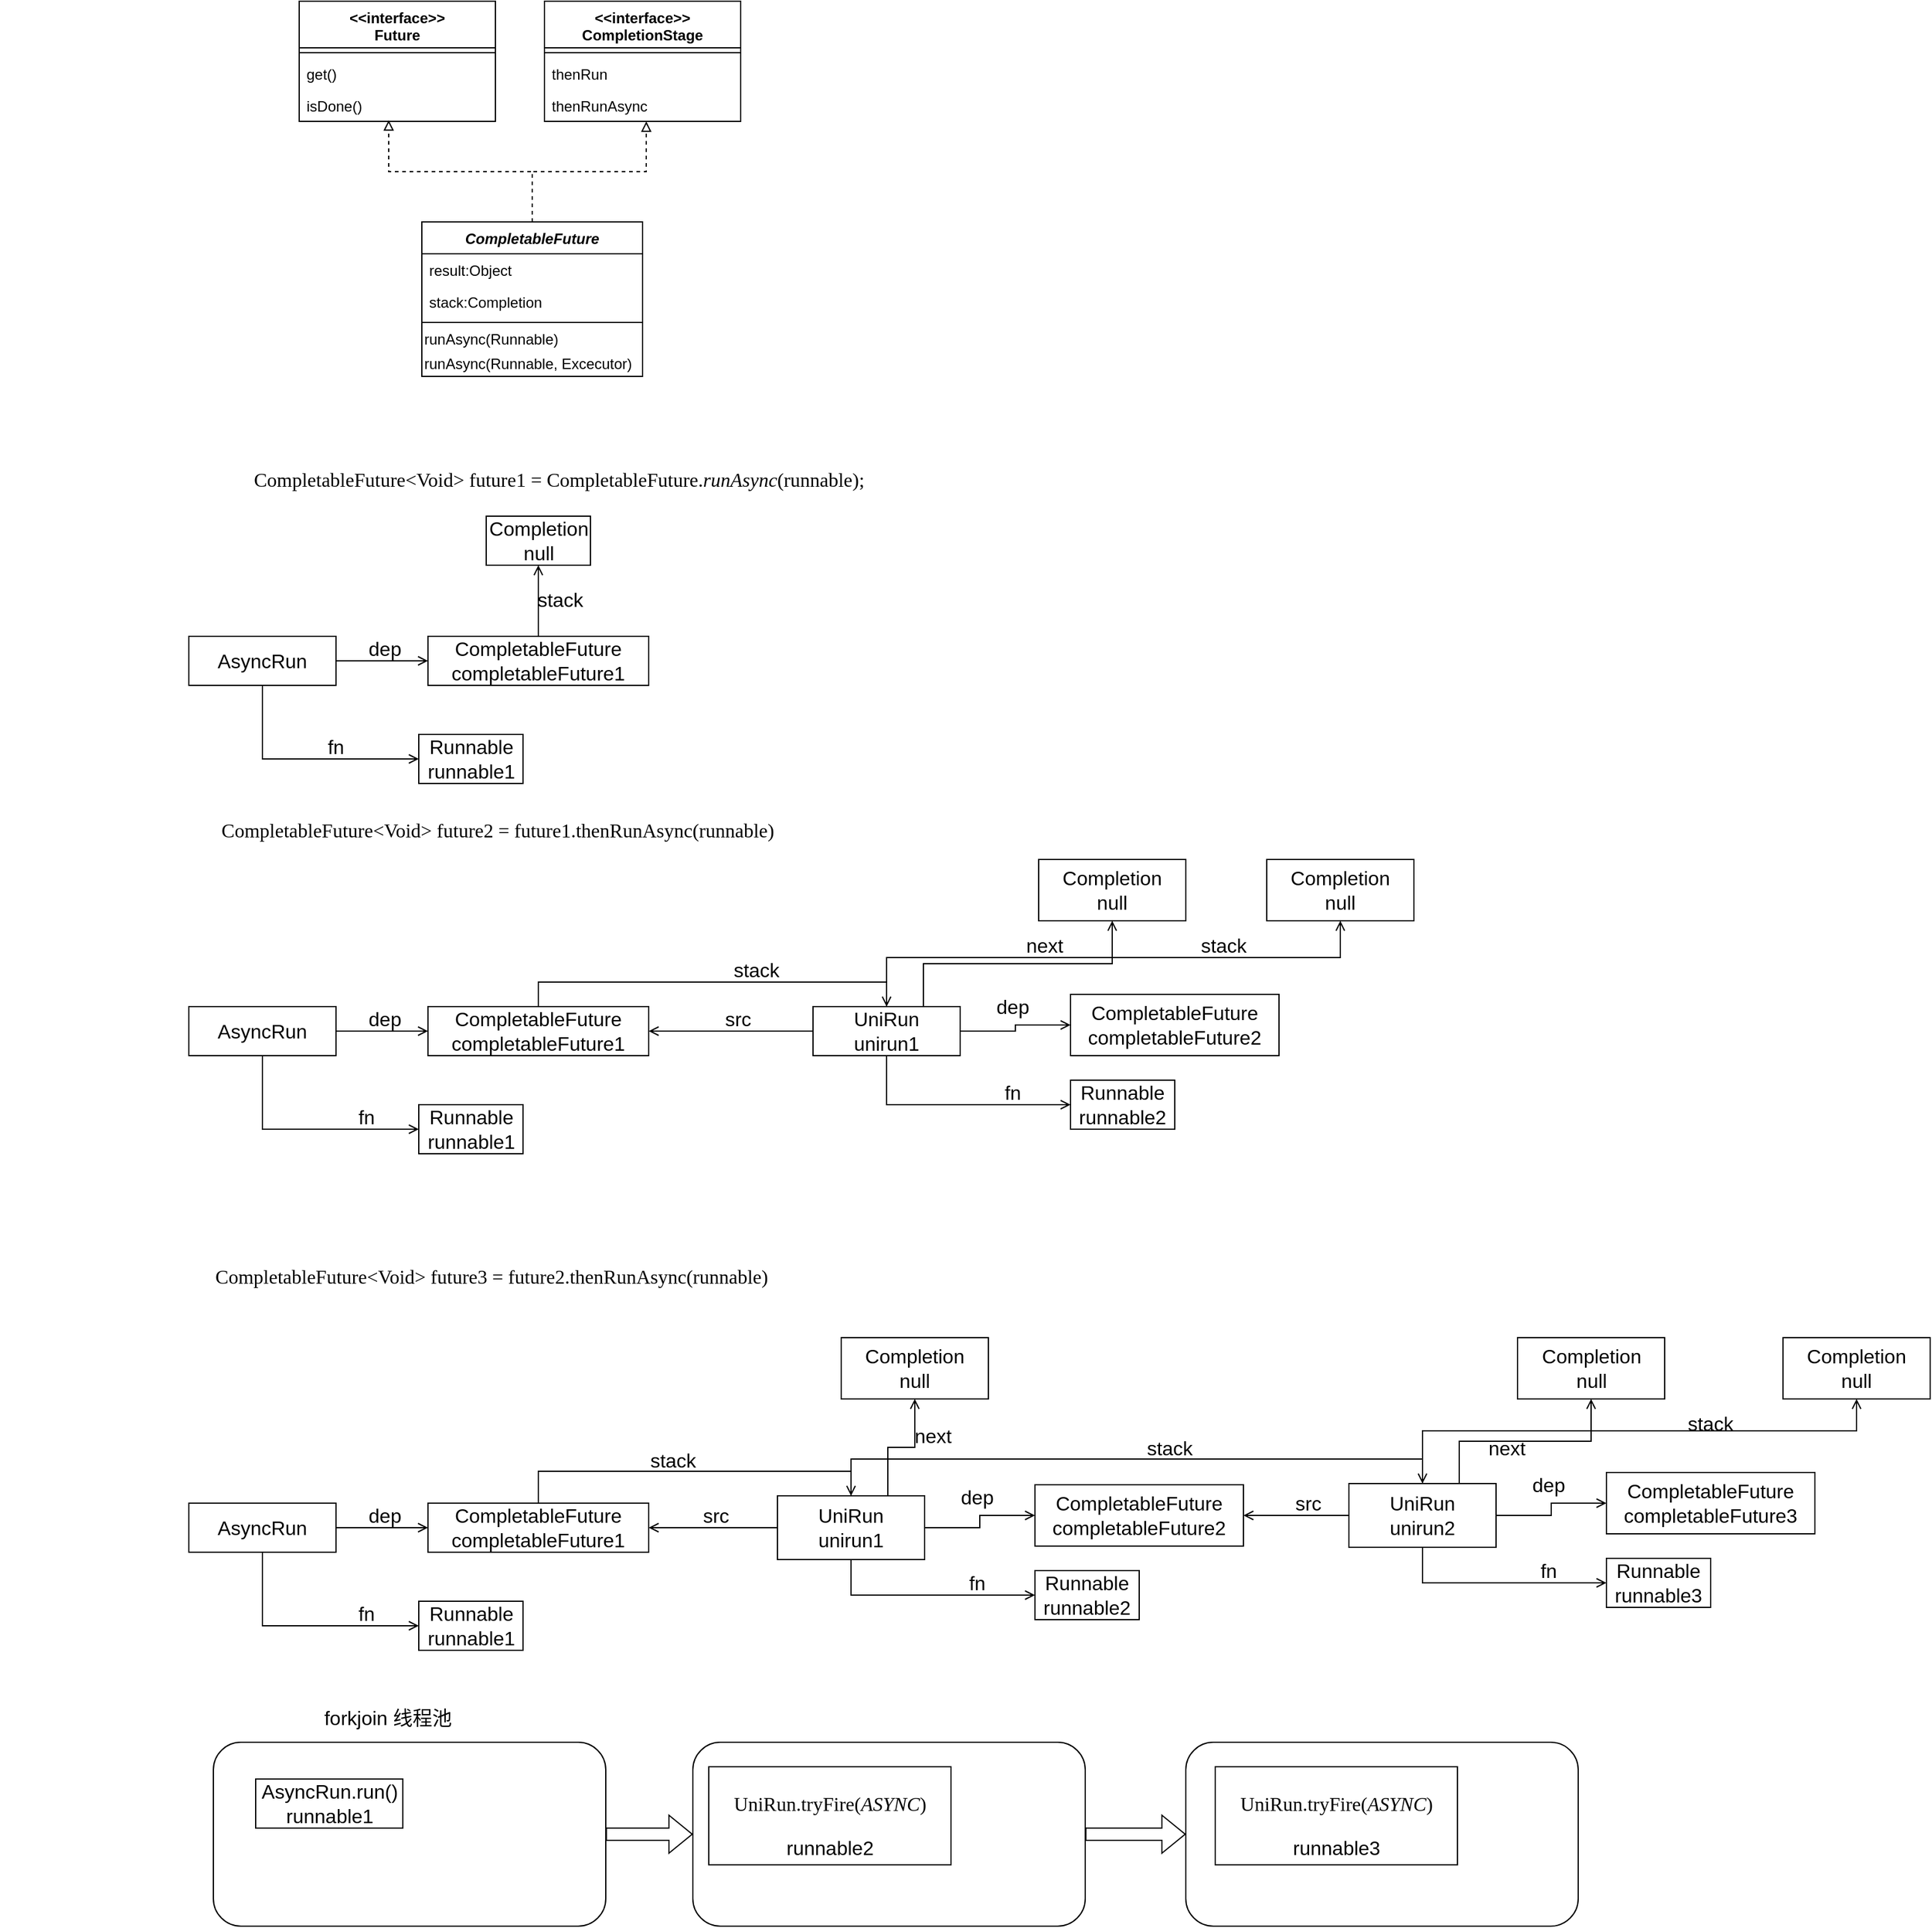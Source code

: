 <mxfile version="13.0.3" type="device"><diagram id="C5RBs43oDa-KdzZeNtuy" name="Page-1"><mxGraphModel dx="2249" dy="822" grid="1" gridSize="10" guides="1" tooltips="1" connect="1" arrows="1" fold="1" page="1" pageScale="1" pageWidth="827" pageHeight="1169" math="0" shadow="0"><root><mxCell id="WIyWlLk6GJQsqaUBKTNV-0"/><mxCell id="WIyWlLk6GJQsqaUBKTNV-1" parent="WIyWlLk6GJQsqaUBKTNV-0"/><mxCell id="DTk0yxhDTx5xMCcXYmOI-21" style="edgeStyle=orthogonalEdgeStyle;rounded=0;orthogonalLoop=1;jettySize=auto;html=1;entryX=0.456;entryY=0.962;entryDx=0;entryDy=0;entryPerimeter=0;endArrow=block;endFill=0;dashed=1;" edge="1" parent="WIyWlLk6GJQsqaUBKTNV-1" source="zkfFHV4jXpPFQw0GAbJ--0" target="DTk0yxhDTx5xMCcXYmOI-10"><mxGeometry relative="1" as="geometry"/></mxCell><mxCell id="DTk0yxhDTx5xMCcXYmOI-22" style="edgeStyle=orthogonalEdgeStyle;rounded=0;orthogonalLoop=1;jettySize=auto;html=1;entryX=0.519;entryY=1;entryDx=0;entryDy=0;entryPerimeter=0;dashed=1;endArrow=block;endFill=0;" edge="1" parent="WIyWlLk6GJQsqaUBKTNV-1" source="zkfFHV4jXpPFQw0GAbJ--0" target="DTk0yxhDTx5xMCcXYmOI-15"><mxGeometry relative="1" as="geometry"/></mxCell><mxCell id="DTk0yxhDTx5xMCcXYmOI-5" value="&lt;&lt;interface&gt;&gt;&#10;Future" style="swimlane;fontStyle=1;align=center;verticalAlign=top;childLayout=stackLayout;horizontal=1;startSize=38;horizontalStack=0;resizeParent=1;resizeParentMax=0;resizeLast=0;collapsible=1;marginBottom=0;" vertex="1" parent="WIyWlLk6GJQsqaUBKTNV-1"><mxGeometry x="80" y="70" width="160" height="98" as="geometry"/></mxCell><mxCell id="DTk0yxhDTx5xMCcXYmOI-7" value="" style="line;strokeWidth=1;fillColor=none;align=left;verticalAlign=middle;spacingTop=-1;spacingLeft=3;spacingRight=3;rotatable=0;labelPosition=right;points=[];portConstraint=eastwest;" vertex="1" parent="DTk0yxhDTx5xMCcXYmOI-5"><mxGeometry y="38" width="160" height="8" as="geometry"/></mxCell><mxCell id="DTk0yxhDTx5xMCcXYmOI-8" value="get()" style="text;strokeColor=none;fillColor=none;align=left;verticalAlign=top;spacingLeft=4;spacingRight=4;overflow=hidden;rotatable=0;points=[[0,0.5],[1,0.5]];portConstraint=eastwest;" vertex="1" parent="DTk0yxhDTx5xMCcXYmOI-5"><mxGeometry y="46" width="160" height="26" as="geometry"/></mxCell><mxCell id="DTk0yxhDTx5xMCcXYmOI-10" value="isDone()" style="text;strokeColor=none;fillColor=none;align=left;verticalAlign=top;spacingLeft=4;spacingRight=4;overflow=hidden;rotatable=0;points=[[0,0.5],[1,0.5]];portConstraint=eastwest;" vertex="1" parent="DTk0yxhDTx5xMCcXYmOI-5"><mxGeometry y="72" width="160" height="26" as="geometry"/></mxCell><mxCell id="DTk0yxhDTx5xMCcXYmOI-12" value="&lt;&lt;interface&gt;&gt;&#10;CompletionStage" style="swimlane;fontStyle=1;align=center;verticalAlign=top;childLayout=stackLayout;horizontal=1;startSize=38;horizontalStack=0;resizeParent=1;resizeParentMax=0;resizeLast=0;collapsible=1;marginBottom=0;labelBackgroundColor=none;" vertex="1" parent="WIyWlLk6GJQsqaUBKTNV-1"><mxGeometry x="280" y="70" width="160" height="98" as="geometry"/></mxCell><mxCell id="DTk0yxhDTx5xMCcXYmOI-13" value="" style="line;strokeWidth=1;fillColor=none;align=left;verticalAlign=middle;spacingTop=-1;spacingLeft=3;spacingRight=3;rotatable=0;labelPosition=right;points=[];portConstraint=eastwest;" vertex="1" parent="DTk0yxhDTx5xMCcXYmOI-12"><mxGeometry y="38" width="160" height="8" as="geometry"/></mxCell><mxCell id="DTk0yxhDTx5xMCcXYmOI-14" value="thenRun" style="text;strokeColor=none;fillColor=none;align=left;verticalAlign=top;spacingLeft=4;spacingRight=4;overflow=hidden;rotatable=0;points=[[0,0.5],[1,0.5]];portConstraint=eastwest;" vertex="1" parent="DTk0yxhDTx5xMCcXYmOI-12"><mxGeometry y="46" width="160" height="26" as="geometry"/></mxCell><mxCell id="DTk0yxhDTx5xMCcXYmOI-15" value="thenRunAsync" style="text;strokeColor=none;fillColor=none;align=left;verticalAlign=top;spacingLeft=4;spacingRight=4;overflow=hidden;rotatable=0;points=[[0,0.5],[1,0.5]];portConstraint=eastwest;" vertex="1" parent="DTk0yxhDTx5xMCcXYmOI-12"><mxGeometry y="72" width="160" height="26" as="geometry"/></mxCell><mxCell id="zkfFHV4jXpPFQw0GAbJ--0" value="CompletableFuture" style="swimlane;fontStyle=3;align=center;verticalAlign=top;childLayout=stackLayout;horizontal=1;startSize=26;horizontalStack=0;resizeParent=1;resizeLast=0;collapsible=1;marginBottom=0;rounded=0;shadow=0;strokeWidth=1;" parent="WIyWlLk6GJQsqaUBKTNV-1" vertex="1"><mxGeometry x="180" y="250" width="180" height="126" as="geometry"><mxRectangle x="230" y="140" width="160" height="26" as="alternateBounds"/></mxGeometry></mxCell><mxCell id="zkfFHV4jXpPFQw0GAbJ--1" value="result:Object" style="text;align=left;verticalAlign=top;spacingLeft=4;spacingRight=4;overflow=hidden;rotatable=0;points=[[0,0.5],[1,0.5]];portConstraint=eastwest;fontStyle=0" parent="zkfFHV4jXpPFQw0GAbJ--0" vertex="1"><mxGeometry y="26" width="180" height="26" as="geometry"/></mxCell><mxCell id="zkfFHV4jXpPFQw0GAbJ--2" value="stack:Completion " style="text;align=left;verticalAlign=top;spacingLeft=4;spacingRight=4;overflow=hidden;rotatable=0;points=[[0,0.5],[1,0.5]];portConstraint=eastwest;rounded=0;shadow=0;html=0;fontStyle=0" parent="zkfFHV4jXpPFQw0GAbJ--0" vertex="1"><mxGeometry y="52" width="180" height="26" as="geometry"/></mxCell><mxCell id="zkfFHV4jXpPFQw0GAbJ--4" value="" style="line;html=1;strokeWidth=1;align=left;verticalAlign=middle;spacingTop=-1;spacingLeft=3;spacingRight=3;rotatable=0;labelPosition=right;points=[];portConstraint=eastwest;" parent="zkfFHV4jXpPFQw0GAbJ--0" vertex="1"><mxGeometry y="78" width="180" height="8" as="geometry"/></mxCell><mxCell id="DTk0yxhDTx5xMCcXYmOI-23" value="runAsync(Runnable)" style="text;html=1;align=left;verticalAlign=middle;resizable=0;points=[];autosize=1;" vertex="1" parent="zkfFHV4jXpPFQw0GAbJ--0"><mxGeometry y="86" width="180" height="20" as="geometry"/></mxCell><mxCell id="DTk0yxhDTx5xMCcXYmOI-24" value="runAsync(Runnable, Excecutor)" style="text;html=1;align=left;verticalAlign=middle;resizable=0;points=[];autosize=1;" vertex="1" parent="zkfFHV4jXpPFQw0GAbJ--0"><mxGeometry y="106" width="180" height="20" as="geometry"/></mxCell><mxCell id="DTk0yxhDTx5xMCcXYmOI-27" value="&lt;pre style=&quot;font-family: &amp;#34;jetbrains mono&amp;#34; ; font-size: 12pt&quot;&gt;&lt;span style=&quot;background-color: rgb(255 , 255 , 255)&quot;&gt;CompletableFuture&amp;lt;Void&amp;gt; future1 = CompletableFuture.&lt;span style=&quot;font-style: italic&quot;&gt;runAsync&lt;/span&gt;(runnable);&lt;/span&gt;&lt;/pre&gt;" style="text;html=1;strokeColor=none;fillColor=none;align=center;verticalAlign=middle;whiteSpace=wrap;rounded=0;labelBackgroundColor=none;" vertex="1" parent="WIyWlLk6GJQsqaUBKTNV-1"><mxGeometry x="-58" y="450" width="700" height="20" as="geometry"/></mxCell><mxCell id="DTk0yxhDTx5xMCcXYmOI-88" style="edgeStyle=orthogonalEdgeStyle;rounded=0;orthogonalLoop=1;jettySize=auto;html=1;entryX=0.5;entryY=1;entryDx=0;entryDy=0;endArrow=open;endFill=0;" edge="1" parent="WIyWlLk6GJQsqaUBKTNV-1" source="DTk0yxhDTx5xMCcXYmOI-29" target="DTk0yxhDTx5xMCcXYmOI-87"><mxGeometry relative="1" as="geometry"/></mxCell><mxCell id="DTk0yxhDTx5xMCcXYmOI-29" value="&lt;font style=&quot;font-size: 16px&quot;&gt;CompletableFuture&lt;br&gt;completableFuture1&lt;br&gt;&lt;/font&gt;" style="rounded=0;whiteSpace=wrap;html=1;labelBackgroundColor=none;align=center;" vertex="1" parent="WIyWlLk6GJQsqaUBKTNV-1"><mxGeometry x="185" y="588" width="180" height="40" as="geometry"/></mxCell><mxCell id="DTk0yxhDTx5xMCcXYmOI-40" style="edgeStyle=orthogonalEdgeStyle;rounded=0;orthogonalLoop=1;jettySize=auto;html=1;entryX=0;entryY=0.5;entryDx=0;entryDy=0;endArrow=open;endFill=0;" edge="1" parent="WIyWlLk6GJQsqaUBKTNV-1" source="DTk0yxhDTx5xMCcXYmOI-31" target="DTk0yxhDTx5xMCcXYmOI-36"><mxGeometry relative="1" as="geometry"><Array as="points"><mxPoint x="50" y="688"/></Array></mxGeometry></mxCell><mxCell id="DTk0yxhDTx5xMCcXYmOI-31" value="&lt;font style=&quot;font-size: 16px&quot;&gt;AsyncRun&lt;/font&gt;" style="rounded=0;whiteSpace=wrap;html=1;labelBackgroundColor=none;align=center;" vertex="1" parent="WIyWlLk6GJQsqaUBKTNV-1"><mxGeometry x="-10" y="588" width="120" height="40" as="geometry"/></mxCell><mxCell id="DTk0yxhDTx5xMCcXYmOI-35" value="" style="group" vertex="1" connectable="0" parent="WIyWlLk6GJQsqaUBKTNV-1"><mxGeometry x="90" y="588" width="40" height="20" as="geometry"/></mxCell><object label="" id="DTk0yxhDTx5xMCcXYmOI-33"><mxCell style="edgeStyle=orthogonalEdgeStyle;rounded=0;orthogonalLoop=1;jettySize=auto;html=1;entryX=0;entryY=0.5;entryDx=0;entryDy=0;endArrow=open;endFill=0;" edge="1" parent="DTk0yxhDTx5xMCcXYmOI-35" source="DTk0yxhDTx5xMCcXYmOI-31" target="DTk0yxhDTx5xMCcXYmOI-29"><mxGeometry relative="1" as="geometry"><Array as="points"><mxPoint x="40" y="20"/><mxPoint x="40" y="20"/></Array></mxGeometry></mxCell></object><mxCell id="DTk0yxhDTx5xMCcXYmOI-36" value="&lt;font style=&quot;font-size: 16px&quot;&gt;Runnable&lt;br&gt;runnable1&lt;br&gt;&lt;/font&gt;" style="rounded=0;whiteSpace=wrap;html=1;labelBackgroundColor=none;align=center;" vertex="1" parent="WIyWlLk6GJQsqaUBKTNV-1"><mxGeometry x="177.5" y="668" width="85" height="40" as="geometry"/></mxCell><mxCell id="DTk0yxhDTx5xMCcXYmOI-47" value="&lt;pre style=&quot;font-family: &amp;#34;jetbrains mono&amp;#34; ; font-size: 12pt&quot;&gt;&lt;span style=&quot;background-color: rgb(255 , 255 , 255)&quot;&gt;CompletableFuture&amp;lt;Void&amp;gt; future2 = future1.thenRunAsync(runnable)&lt;/span&gt;&lt;/pre&gt;" style="text;html=1;strokeColor=none;fillColor=none;align=center;verticalAlign=middle;whiteSpace=wrap;rounded=0;" vertex="1" parent="WIyWlLk6GJQsqaUBKTNV-1"><mxGeometry x="-158" y="736" width="800" height="20" as="geometry"/></mxCell><mxCell id="DTk0yxhDTx5xMCcXYmOI-70" value="" style="edgeStyle=orthogonalEdgeStyle;rounded=0;orthogonalLoop=1;jettySize=auto;html=1;endArrow=open;endFill=0;" edge="1" parent="WIyWlLk6GJQsqaUBKTNV-1" source="DTk0yxhDTx5xMCcXYmOI-50" target="DTk0yxhDTx5xMCcXYmOI-69"><mxGeometry relative="1" as="geometry"/></mxCell><mxCell id="DTk0yxhDTx5xMCcXYmOI-72" style="edgeStyle=orthogonalEdgeStyle;rounded=0;orthogonalLoop=1;jettySize=auto;html=1;entryX=1;entryY=0.5;entryDx=0;entryDy=0;endArrow=open;endFill=0;" edge="1" parent="WIyWlLk6GJQsqaUBKTNV-1" source="DTk0yxhDTx5xMCcXYmOI-50" target="DTk0yxhDTx5xMCcXYmOI-61"><mxGeometry relative="1" as="geometry"><mxPoint x="505" y="905" as="targetPoint"/></mxGeometry></mxCell><mxCell id="DTk0yxhDTx5xMCcXYmOI-76" style="edgeStyle=orthogonalEdgeStyle;rounded=0;orthogonalLoop=1;jettySize=auto;html=1;entryX=0;entryY=0.5;entryDx=0;entryDy=0;endArrow=open;endFill=0;exitX=0.5;exitY=1;exitDx=0;exitDy=0;" edge="1" parent="WIyWlLk6GJQsqaUBKTNV-1" source="DTk0yxhDTx5xMCcXYmOI-50" target="DTk0yxhDTx5xMCcXYmOI-74"><mxGeometry relative="1" as="geometry"><Array as="points"><mxPoint x="559" y="970"/></Array></mxGeometry></mxCell><mxCell id="DTk0yxhDTx5xMCcXYmOI-93" style="edgeStyle=orthogonalEdgeStyle;rounded=0;orthogonalLoop=1;jettySize=auto;html=1;endArrow=open;endFill=0;exitX=0.75;exitY=0;exitDx=0;exitDy=0;" edge="1" parent="WIyWlLk6GJQsqaUBKTNV-1" source="DTk0yxhDTx5xMCcXYmOI-50" target="DTk0yxhDTx5xMCcXYmOI-92"><mxGeometry relative="1" as="geometry"/></mxCell><mxCell id="DTk0yxhDTx5xMCcXYmOI-136" style="edgeStyle=orthogonalEdgeStyle;rounded=0;orthogonalLoop=1;jettySize=auto;html=1;entryX=0.5;entryY=1;entryDx=0;entryDy=0;endArrow=open;endFill=0;" edge="1" parent="WIyWlLk6GJQsqaUBKTNV-1" target="DTk0yxhDTx5xMCcXYmOI-135"><mxGeometry relative="1" as="geometry"><mxPoint x="559" y="890" as="sourcePoint"/><Array as="points"><mxPoint x="559" y="850"/><mxPoint x="929" y="850"/></Array></mxGeometry></mxCell><mxCell id="DTk0yxhDTx5xMCcXYmOI-50" value="&lt;font style=&quot;font-size: 16px&quot;&gt;UniRun&lt;br&gt;unirun1&lt;br&gt;&lt;/font&gt;" style="rounded=0;whiteSpace=wrap;html=1;fillColor=none;gradientColor=none;" vertex="1" parent="WIyWlLk6GJQsqaUBKTNV-1"><mxGeometry x="499" y="890" width="120" height="40" as="geometry"/></mxCell><mxCell id="DTk0yxhDTx5xMCcXYmOI-69" value="&lt;span style=&quot;font-size: 16px&quot;&gt;CompletableFuture&lt;/span&gt;&lt;br style=&quot;font-size: 16px&quot;&gt;&lt;span style=&quot;font-size: 16px&quot;&gt;completableFuture2&lt;/span&gt;" style="rounded=0;whiteSpace=wrap;html=1;fillColor=none;gradientColor=none;" vertex="1" parent="WIyWlLk6GJQsqaUBKTNV-1"><mxGeometry x="709" y="880" width="170" height="50" as="geometry"/></mxCell><mxCell id="DTk0yxhDTx5xMCcXYmOI-53" value="&lt;span style=&quot;font-size: 16px&quot;&gt;dep&lt;/span&gt;" style="text;html=1;strokeColor=none;fillColor=none;align=center;verticalAlign=middle;whiteSpace=wrap;rounded=0;labelBackgroundColor=none;" vertex="1" parent="WIyWlLk6GJQsqaUBKTNV-1"><mxGeometry x="125" y="588" width="50" height="20" as="geometry"/></mxCell><mxCell id="DTk0yxhDTx5xMCcXYmOI-54" value="&lt;span style=&quot;font-size: 16px&quot;&gt;fn&lt;/span&gt;" style="text;html=1;strokeColor=none;fillColor=none;align=center;verticalAlign=middle;whiteSpace=wrap;rounded=0;labelBackgroundColor=none;" vertex="1" parent="WIyWlLk6GJQsqaUBKTNV-1"><mxGeometry x="85" y="668" width="50" height="20" as="geometry"/></mxCell><mxCell id="DTk0yxhDTx5xMCcXYmOI-90" style="edgeStyle=orthogonalEdgeStyle;rounded=0;orthogonalLoop=1;jettySize=auto;html=1;entryX=0.5;entryY=0;entryDx=0;entryDy=0;endArrow=open;endFill=0;exitX=0.5;exitY=0;exitDx=0;exitDy=0;" edge="1" parent="WIyWlLk6GJQsqaUBKTNV-1" source="DTk0yxhDTx5xMCcXYmOI-61" target="DTk0yxhDTx5xMCcXYmOI-50"><mxGeometry relative="1" as="geometry"/></mxCell><mxCell id="DTk0yxhDTx5xMCcXYmOI-61" value="&lt;font style=&quot;font-size: 16px&quot;&gt;CompletableFuture&lt;br&gt;completableFuture1&lt;br&gt;&lt;/font&gt;" style="rounded=0;whiteSpace=wrap;html=1;labelBackgroundColor=none;align=center;" vertex="1" parent="WIyWlLk6GJQsqaUBKTNV-1"><mxGeometry x="185" y="890" width="180" height="40" as="geometry"/></mxCell><mxCell id="DTk0yxhDTx5xMCcXYmOI-62" style="edgeStyle=orthogonalEdgeStyle;rounded=0;orthogonalLoop=1;jettySize=auto;html=1;entryX=0;entryY=0.5;entryDx=0;entryDy=0;endArrow=open;endFill=0;" edge="1" parent="WIyWlLk6GJQsqaUBKTNV-1" source="DTk0yxhDTx5xMCcXYmOI-63" target="DTk0yxhDTx5xMCcXYmOI-66"><mxGeometry relative="1" as="geometry"><Array as="points"><mxPoint x="50" y="990"/></Array></mxGeometry></mxCell><mxCell id="DTk0yxhDTx5xMCcXYmOI-63" value="&lt;font style=&quot;font-size: 16px&quot;&gt;AsyncRun&lt;/font&gt;" style="rounded=0;whiteSpace=wrap;html=1;labelBackgroundColor=none;align=center;" vertex="1" parent="WIyWlLk6GJQsqaUBKTNV-1"><mxGeometry x="-10" y="890" width="120" height="40" as="geometry"/></mxCell><mxCell id="DTk0yxhDTx5xMCcXYmOI-64" value="" style="group" vertex="1" connectable="0" parent="WIyWlLk6GJQsqaUBKTNV-1"><mxGeometry x="90" y="890" width="40" height="20" as="geometry"/></mxCell><object label="" id="DTk0yxhDTx5xMCcXYmOI-65"><mxCell style="edgeStyle=orthogonalEdgeStyle;rounded=0;orthogonalLoop=1;jettySize=auto;html=1;entryX=0;entryY=0.5;entryDx=0;entryDy=0;endArrow=open;endFill=0;" edge="1" parent="DTk0yxhDTx5xMCcXYmOI-64" source="DTk0yxhDTx5xMCcXYmOI-63" target="DTk0yxhDTx5xMCcXYmOI-61"><mxGeometry relative="1" as="geometry"><Array as="points"><mxPoint x="40" y="20"/><mxPoint x="40" y="20"/></Array></mxGeometry></mxCell></object><mxCell id="DTk0yxhDTx5xMCcXYmOI-66" value="&lt;font style=&quot;font-size: 16px&quot;&gt;Runnable&lt;br&gt;runnable1&lt;br&gt;&lt;/font&gt;" style="rounded=0;whiteSpace=wrap;html=1;labelBackgroundColor=none;align=center;" vertex="1" parent="WIyWlLk6GJQsqaUBKTNV-1"><mxGeometry x="177.5" y="970" width="85" height="40" as="geometry"/></mxCell><mxCell id="DTk0yxhDTx5xMCcXYmOI-67" value="&lt;span style=&quot;font-size: 16px&quot;&gt;dep&lt;/span&gt;" style="text;html=1;strokeColor=none;fillColor=none;align=center;verticalAlign=middle;whiteSpace=wrap;rounded=0;labelBackgroundColor=none;" vertex="1" parent="WIyWlLk6GJQsqaUBKTNV-1"><mxGeometry x="125" y="890" width="50" height="20" as="geometry"/></mxCell><mxCell id="DTk0yxhDTx5xMCcXYmOI-68" value="&lt;span style=&quot;font-size: 16px&quot;&gt;fn&lt;/span&gt;" style="text;html=1;strokeColor=none;fillColor=none;align=center;verticalAlign=middle;whiteSpace=wrap;rounded=0;labelBackgroundColor=none;" vertex="1" parent="WIyWlLk6GJQsqaUBKTNV-1"><mxGeometry x="110" y="970" width="50" height="20" as="geometry"/></mxCell><mxCell id="DTk0yxhDTx5xMCcXYmOI-71" value="&lt;span style=&quot;font-size: 16px&quot;&gt;dep&lt;/span&gt;" style="text;html=1;strokeColor=none;fillColor=none;align=center;verticalAlign=middle;whiteSpace=wrap;rounded=0;labelBackgroundColor=none;" vertex="1" parent="WIyWlLk6GJQsqaUBKTNV-1"><mxGeometry x="636.5" y="880" width="50" height="20" as="geometry"/></mxCell><mxCell id="DTk0yxhDTx5xMCcXYmOI-73" value="&lt;span style=&quot;font-size: 16px&quot;&gt;src&lt;/span&gt;" style="text;html=1;strokeColor=none;fillColor=none;align=center;verticalAlign=middle;whiteSpace=wrap;rounded=0;labelBackgroundColor=none;" vertex="1" parent="WIyWlLk6GJQsqaUBKTNV-1"><mxGeometry x="412.5" y="890" width="50" height="20" as="geometry"/></mxCell><mxCell id="DTk0yxhDTx5xMCcXYmOI-74" value="&lt;font style=&quot;font-size: 16px&quot;&gt;Runnable&lt;br&gt;runnable2&lt;br&gt;&lt;/font&gt;" style="rounded=0;whiteSpace=wrap;html=1;labelBackgroundColor=none;align=center;" vertex="1" parent="WIyWlLk6GJQsqaUBKTNV-1"><mxGeometry x="709" y="950" width="85" height="40" as="geometry"/></mxCell><mxCell id="DTk0yxhDTx5xMCcXYmOI-77" value="&lt;span style=&quot;font-size: 16px&quot;&gt;fn&lt;/span&gt;" style="text;html=1;strokeColor=none;fillColor=none;align=center;verticalAlign=middle;whiteSpace=wrap;rounded=0;labelBackgroundColor=none;" vertex="1" parent="WIyWlLk6GJQsqaUBKTNV-1"><mxGeometry x="636.5" y="950" width="50" height="20" as="geometry"/></mxCell><mxCell id="DTk0yxhDTx5xMCcXYmOI-87" value="&lt;font style=&quot;font-size: 16px&quot;&gt;Completion&lt;br&gt;null&lt;br&gt;&lt;/font&gt;" style="rounded=0;whiteSpace=wrap;html=1;labelBackgroundColor=none;align=center;" vertex="1" parent="WIyWlLk6GJQsqaUBKTNV-1"><mxGeometry x="232.5" y="490" width="85" height="40" as="geometry"/></mxCell><mxCell id="DTk0yxhDTx5xMCcXYmOI-89" value="&lt;span style=&quot;font-size: 16px&quot;&gt;stack&lt;/span&gt;" style="text;html=1;strokeColor=none;fillColor=none;align=center;verticalAlign=middle;whiteSpace=wrap;rounded=0;labelBackgroundColor=none;" vertex="1" parent="WIyWlLk6GJQsqaUBKTNV-1"><mxGeometry x="267.5" y="548" width="50" height="20" as="geometry"/></mxCell><mxCell id="DTk0yxhDTx5xMCcXYmOI-91" value="&lt;span style=&quot;font-size: 16px&quot;&gt;stack&lt;/span&gt;" style="text;html=1;strokeColor=none;fillColor=none;align=center;verticalAlign=middle;whiteSpace=wrap;rounded=0;labelBackgroundColor=none;" vertex="1" parent="WIyWlLk6GJQsqaUBKTNV-1"><mxGeometry x="427.5" y="850" width="50" height="20" as="geometry"/></mxCell><mxCell id="DTk0yxhDTx5xMCcXYmOI-92" value="&lt;span style=&quot;font-size: 16px&quot;&gt;Completion&lt;br&gt;null&lt;br&gt;&lt;/span&gt;" style="rounded=0;whiteSpace=wrap;html=1;fillColor=none;gradientColor=none;" vertex="1" parent="WIyWlLk6GJQsqaUBKTNV-1"><mxGeometry x="683" y="770" width="120" height="50" as="geometry"/></mxCell><mxCell id="DTk0yxhDTx5xMCcXYmOI-94" value="&lt;span style=&quot;font-size: 16px&quot;&gt;next&lt;/span&gt;" style="text;html=1;strokeColor=none;fillColor=none;align=center;verticalAlign=middle;whiteSpace=wrap;rounded=0;labelBackgroundColor=none;" vertex="1" parent="WIyWlLk6GJQsqaUBKTNV-1"><mxGeometry x="663" y="830" width="50" height="20" as="geometry"/></mxCell><mxCell id="DTk0yxhDTx5xMCcXYmOI-95" value="&lt;pre style=&quot;font-family: &amp;#34;jetbrains mono&amp;#34; ; font-size: 12pt&quot;&gt;&lt;pre style=&quot;font-family: &amp;#34;jetbrains mono&amp;#34; ; font-size: 12pt&quot;&gt;&lt;span style=&quot;background-color: rgb(255 , 255 , 255)&quot;&gt;CompletableFuture&amp;lt;Void&amp;gt; future3 = future2.thenRunAsync(runnable)&lt;/span&gt;&lt;/pre&gt;&lt;/pre&gt;" style="text;html=1;strokeColor=none;fillColor=none;align=center;verticalAlign=middle;whiteSpace=wrap;rounded=0;" vertex="1" parent="WIyWlLk6GJQsqaUBKTNV-1"><mxGeometry x="-163.5" y="1100" width="800" height="20" as="geometry"/></mxCell><mxCell id="DTk0yxhDTx5xMCcXYmOI-96" value="" style="edgeStyle=orthogonalEdgeStyle;rounded=0;orthogonalLoop=1;jettySize=auto;html=1;endArrow=open;endFill=0;" edge="1" parent="WIyWlLk6GJQsqaUBKTNV-1" source="DTk0yxhDTx5xMCcXYmOI-100" target="DTk0yxhDTx5xMCcXYmOI-101"><mxGeometry relative="1" as="geometry"/></mxCell><mxCell id="DTk0yxhDTx5xMCcXYmOI-97" style="edgeStyle=orthogonalEdgeStyle;rounded=0;orthogonalLoop=1;jettySize=auto;html=1;entryX=1;entryY=0.5;entryDx=0;entryDy=0;endArrow=open;endFill=0;" edge="1" parent="WIyWlLk6GJQsqaUBKTNV-1" source="DTk0yxhDTx5xMCcXYmOI-100" target="DTk0yxhDTx5xMCcXYmOI-103"><mxGeometry relative="1" as="geometry"><mxPoint x="505" y="1310" as="targetPoint"/></mxGeometry></mxCell><mxCell id="DTk0yxhDTx5xMCcXYmOI-98" style="edgeStyle=orthogonalEdgeStyle;rounded=0;orthogonalLoop=1;jettySize=auto;html=1;entryX=0;entryY=0.5;entryDx=0;entryDy=0;endArrow=open;endFill=0;exitX=0.5;exitY=1;exitDx=0;exitDy=0;" edge="1" parent="WIyWlLk6GJQsqaUBKTNV-1" source="DTk0yxhDTx5xMCcXYmOI-100" target="DTk0yxhDTx5xMCcXYmOI-113"><mxGeometry relative="1" as="geometry"><Array as="points"><mxPoint x="530" y="1370"/></Array></mxGeometry></mxCell><mxCell id="DTk0yxhDTx5xMCcXYmOI-99" style="edgeStyle=orthogonalEdgeStyle;rounded=0;orthogonalLoop=1;jettySize=auto;html=1;endArrow=open;endFill=0;exitX=0.75;exitY=0;exitDx=0;exitDy=0;" edge="1" parent="WIyWlLk6GJQsqaUBKTNV-1" source="DTk0yxhDTx5xMCcXYmOI-100" target="DTk0yxhDTx5xMCcXYmOI-116"><mxGeometry relative="1" as="geometry"/></mxCell><mxCell id="DTk0yxhDTx5xMCcXYmOI-131" style="edgeStyle=orthogonalEdgeStyle;rounded=0;orthogonalLoop=1;jettySize=auto;html=1;entryX=0.5;entryY=0;entryDx=0;entryDy=0;endArrow=open;endFill=0;exitX=0.5;exitY=0;exitDx=0;exitDy=0;" edge="1" parent="WIyWlLk6GJQsqaUBKTNV-1" source="DTk0yxhDTx5xMCcXYmOI-100" target="DTk0yxhDTx5xMCcXYmOI-122"><mxGeometry relative="1" as="geometry"/></mxCell><mxCell id="DTk0yxhDTx5xMCcXYmOI-100" value="&lt;font style=&quot;font-size: 16px&quot;&gt;UniRun&lt;br&gt;unirun1&lt;br&gt;&lt;/font&gt;" style="rounded=0;whiteSpace=wrap;html=1;fillColor=none;gradientColor=none;" vertex="1" parent="WIyWlLk6GJQsqaUBKTNV-1"><mxGeometry x="470" y="1289" width="120" height="52" as="geometry"/></mxCell><mxCell id="DTk0yxhDTx5xMCcXYmOI-101" value="&lt;span style=&quot;font-size: 16px&quot;&gt;CompletableFuture&lt;/span&gt;&lt;br style=&quot;font-size: 16px&quot;&gt;&lt;span style=&quot;font-size: 16px&quot;&gt;completableFuture2&lt;/span&gt;" style="rounded=0;whiteSpace=wrap;html=1;fillColor=none;gradientColor=none;" vertex="1" parent="WIyWlLk6GJQsqaUBKTNV-1"><mxGeometry x="680" y="1280" width="170" height="50" as="geometry"/></mxCell><mxCell id="DTk0yxhDTx5xMCcXYmOI-102" style="edgeStyle=orthogonalEdgeStyle;rounded=0;orthogonalLoop=1;jettySize=auto;html=1;entryX=0.5;entryY=0;entryDx=0;entryDy=0;endArrow=open;endFill=0;exitX=0.5;exitY=0;exitDx=0;exitDy=0;" edge="1" parent="WIyWlLk6GJQsqaUBKTNV-1" source="DTk0yxhDTx5xMCcXYmOI-103" target="DTk0yxhDTx5xMCcXYmOI-100"><mxGeometry relative="1" as="geometry"/></mxCell><mxCell id="DTk0yxhDTx5xMCcXYmOI-103" value="&lt;font style=&quot;font-size: 16px&quot;&gt;CompletableFuture&lt;br&gt;completableFuture1&lt;br&gt;&lt;/font&gt;" style="rounded=0;whiteSpace=wrap;html=1;labelBackgroundColor=none;align=center;" vertex="1" parent="WIyWlLk6GJQsqaUBKTNV-1"><mxGeometry x="185" y="1295" width="180" height="40" as="geometry"/></mxCell><mxCell id="DTk0yxhDTx5xMCcXYmOI-104" style="edgeStyle=orthogonalEdgeStyle;rounded=0;orthogonalLoop=1;jettySize=auto;html=1;entryX=0;entryY=0.5;entryDx=0;entryDy=0;endArrow=open;endFill=0;" edge="1" parent="WIyWlLk6GJQsqaUBKTNV-1" source="DTk0yxhDTx5xMCcXYmOI-105" target="DTk0yxhDTx5xMCcXYmOI-108"><mxGeometry relative="1" as="geometry"><Array as="points"><mxPoint x="50" y="1395"/></Array></mxGeometry></mxCell><mxCell id="DTk0yxhDTx5xMCcXYmOI-105" value="&lt;font style=&quot;font-size: 16px&quot;&gt;AsyncRun&lt;/font&gt;" style="rounded=0;whiteSpace=wrap;html=1;labelBackgroundColor=none;align=center;" vertex="1" parent="WIyWlLk6GJQsqaUBKTNV-1"><mxGeometry x="-10" y="1295" width="120" height="40" as="geometry"/></mxCell><mxCell id="DTk0yxhDTx5xMCcXYmOI-106" value="" style="group" vertex="1" connectable="0" parent="WIyWlLk6GJQsqaUBKTNV-1"><mxGeometry x="90" y="1295" width="40" height="20" as="geometry"/></mxCell><object label="" id="DTk0yxhDTx5xMCcXYmOI-107"><mxCell style="edgeStyle=orthogonalEdgeStyle;rounded=0;orthogonalLoop=1;jettySize=auto;html=1;entryX=0;entryY=0.5;entryDx=0;entryDy=0;endArrow=open;endFill=0;" edge="1" parent="DTk0yxhDTx5xMCcXYmOI-106" source="DTk0yxhDTx5xMCcXYmOI-105" target="DTk0yxhDTx5xMCcXYmOI-103"><mxGeometry relative="1" as="geometry"><Array as="points"><mxPoint x="40" y="20"/><mxPoint x="40" y="20"/></Array></mxGeometry></mxCell></object><mxCell id="DTk0yxhDTx5xMCcXYmOI-108" value="&lt;font style=&quot;font-size: 16px&quot;&gt;Runnable&lt;br&gt;runnable1&lt;br&gt;&lt;/font&gt;" style="rounded=0;whiteSpace=wrap;html=1;labelBackgroundColor=none;align=center;" vertex="1" parent="WIyWlLk6GJQsqaUBKTNV-1"><mxGeometry x="177.5" y="1375" width="85" height="40" as="geometry"/></mxCell><mxCell id="DTk0yxhDTx5xMCcXYmOI-109" value="&lt;span style=&quot;font-size: 16px&quot;&gt;dep&lt;/span&gt;" style="text;html=1;strokeColor=none;fillColor=none;align=center;verticalAlign=middle;whiteSpace=wrap;rounded=0;labelBackgroundColor=none;" vertex="1" parent="WIyWlLk6GJQsqaUBKTNV-1"><mxGeometry x="125" y="1295" width="50" height="20" as="geometry"/></mxCell><mxCell id="DTk0yxhDTx5xMCcXYmOI-110" value="&lt;span style=&quot;font-size: 16px&quot;&gt;fn&lt;/span&gt;" style="text;html=1;strokeColor=none;fillColor=none;align=center;verticalAlign=middle;whiteSpace=wrap;rounded=0;labelBackgroundColor=none;" vertex="1" parent="WIyWlLk6GJQsqaUBKTNV-1"><mxGeometry x="110" y="1375" width="50" height="20" as="geometry"/></mxCell><mxCell id="DTk0yxhDTx5xMCcXYmOI-111" value="&lt;span style=&quot;font-size: 16px&quot;&gt;dep&lt;/span&gt;" style="text;html=1;strokeColor=none;fillColor=none;align=center;verticalAlign=middle;whiteSpace=wrap;rounded=0;labelBackgroundColor=none;" vertex="1" parent="WIyWlLk6GJQsqaUBKTNV-1"><mxGeometry x="607.5" y="1280" width="50" height="20" as="geometry"/></mxCell><mxCell id="DTk0yxhDTx5xMCcXYmOI-112" value="&lt;span style=&quot;font-size: 16px&quot;&gt;src&lt;/span&gt;" style="text;html=1;strokeColor=none;fillColor=none;align=center;verticalAlign=middle;whiteSpace=wrap;rounded=0;labelBackgroundColor=none;" vertex="1" parent="WIyWlLk6GJQsqaUBKTNV-1"><mxGeometry x="395" y="1295" width="50" height="20" as="geometry"/></mxCell><mxCell id="DTk0yxhDTx5xMCcXYmOI-113" value="&lt;font style=&quot;font-size: 16px&quot;&gt;Runnable&lt;br&gt;runnable2&lt;br&gt;&lt;/font&gt;" style="rounded=0;whiteSpace=wrap;html=1;labelBackgroundColor=none;align=center;" vertex="1" parent="WIyWlLk6GJQsqaUBKTNV-1"><mxGeometry x="680" y="1350" width="85" height="40" as="geometry"/></mxCell><mxCell id="DTk0yxhDTx5xMCcXYmOI-114" value="&lt;span style=&quot;font-size: 16px&quot;&gt;fn&lt;/span&gt;" style="text;html=1;strokeColor=none;fillColor=none;align=center;verticalAlign=middle;whiteSpace=wrap;rounded=0;labelBackgroundColor=none;" vertex="1" parent="WIyWlLk6GJQsqaUBKTNV-1"><mxGeometry x="607.5" y="1350" width="50" height="20" as="geometry"/></mxCell><mxCell id="DTk0yxhDTx5xMCcXYmOI-115" value="&lt;span style=&quot;font-size: 16px&quot;&gt;stack&lt;/span&gt;" style="text;html=1;strokeColor=none;fillColor=none;align=center;verticalAlign=middle;whiteSpace=wrap;rounded=0;labelBackgroundColor=none;" vertex="1" parent="WIyWlLk6GJQsqaUBKTNV-1"><mxGeometry x="360" y="1250" width="50" height="20" as="geometry"/></mxCell><mxCell id="DTk0yxhDTx5xMCcXYmOI-116" value="&lt;span style=&quot;font-size: 16px&quot;&gt;Completion&lt;br&gt;null&lt;br&gt;&lt;/span&gt;" style="rounded=0;whiteSpace=wrap;html=1;fillColor=none;gradientColor=none;" vertex="1" parent="WIyWlLk6GJQsqaUBKTNV-1"><mxGeometry x="522" y="1160" width="120" height="50" as="geometry"/></mxCell><mxCell id="DTk0yxhDTx5xMCcXYmOI-117" value="&lt;span style=&quot;font-size: 16px&quot;&gt;next&lt;/span&gt;" style="text;html=1;strokeColor=none;fillColor=none;align=center;verticalAlign=middle;whiteSpace=wrap;rounded=0;labelBackgroundColor=none;" vertex="1" parent="WIyWlLk6GJQsqaUBKTNV-1"><mxGeometry x="572" y="1230" width="50" height="20" as="geometry"/></mxCell><mxCell id="DTk0yxhDTx5xMCcXYmOI-119" value="" style="edgeStyle=orthogonalEdgeStyle;rounded=0;orthogonalLoop=1;jettySize=auto;html=1;endArrow=open;endFill=0;" edge="1" parent="WIyWlLk6GJQsqaUBKTNV-1" source="DTk0yxhDTx5xMCcXYmOI-122" target="DTk0yxhDTx5xMCcXYmOI-123"><mxGeometry relative="1" as="geometry"/></mxCell><mxCell id="DTk0yxhDTx5xMCcXYmOI-120" style="edgeStyle=orthogonalEdgeStyle;rounded=0;orthogonalLoop=1;jettySize=auto;html=1;entryX=0;entryY=0.5;entryDx=0;entryDy=0;endArrow=open;endFill=0;exitX=0.5;exitY=1;exitDx=0;exitDy=0;" edge="1" parent="WIyWlLk6GJQsqaUBKTNV-1" source="DTk0yxhDTx5xMCcXYmOI-122" target="DTk0yxhDTx5xMCcXYmOI-126"><mxGeometry relative="1" as="geometry"><Array as="points"><mxPoint x="996" y="1360"/></Array></mxGeometry></mxCell><mxCell id="DTk0yxhDTx5xMCcXYmOI-121" style="edgeStyle=orthogonalEdgeStyle;rounded=0;orthogonalLoop=1;jettySize=auto;html=1;endArrow=open;endFill=0;exitX=0.75;exitY=0;exitDx=0;exitDy=0;" edge="1" parent="WIyWlLk6GJQsqaUBKTNV-1" source="DTk0yxhDTx5xMCcXYmOI-122" target="DTk0yxhDTx5xMCcXYmOI-128"><mxGeometry relative="1" as="geometry"/></mxCell><mxCell id="DTk0yxhDTx5xMCcXYmOI-130" style="edgeStyle=orthogonalEdgeStyle;rounded=0;orthogonalLoop=1;jettySize=auto;html=1;entryX=1;entryY=0.5;entryDx=0;entryDy=0;endArrow=open;endFill=0;" edge="1" parent="WIyWlLk6GJQsqaUBKTNV-1" source="DTk0yxhDTx5xMCcXYmOI-122" target="DTk0yxhDTx5xMCcXYmOI-101"><mxGeometry relative="1" as="geometry"/></mxCell><mxCell id="DTk0yxhDTx5xMCcXYmOI-141" style="edgeStyle=orthogonalEdgeStyle;rounded=0;orthogonalLoop=1;jettySize=auto;html=1;entryX=0.5;entryY=1;entryDx=0;entryDy=0;endArrow=open;endFill=0;" edge="1" parent="WIyWlLk6GJQsqaUBKTNV-1" source="DTk0yxhDTx5xMCcXYmOI-122" target="DTk0yxhDTx5xMCcXYmOI-140"><mxGeometry relative="1" as="geometry"><Array as="points"><mxPoint x="996" y="1236"/><mxPoint x="1350" y="1236"/></Array></mxGeometry></mxCell><mxCell id="DTk0yxhDTx5xMCcXYmOI-122" value="&lt;font style=&quot;font-size: 16px&quot;&gt;UniRun&lt;br&gt;unirun2&lt;br&gt;&lt;/font&gt;" style="rounded=0;whiteSpace=wrap;html=1;fillColor=none;gradientColor=none;" vertex="1" parent="WIyWlLk6GJQsqaUBKTNV-1"><mxGeometry x="936" y="1279" width="120" height="52" as="geometry"/></mxCell><mxCell id="DTk0yxhDTx5xMCcXYmOI-123" value="&lt;span style=&quot;font-size: 16px&quot;&gt;CompletableFuture&lt;/span&gt;&lt;br style=&quot;font-size: 16px&quot;&gt;&lt;span style=&quot;font-size: 16px&quot;&gt;completableFuture3&lt;/span&gt;" style="rounded=0;whiteSpace=wrap;html=1;fillColor=none;gradientColor=none;" vertex="1" parent="WIyWlLk6GJQsqaUBKTNV-1"><mxGeometry x="1146" y="1270" width="170" height="50" as="geometry"/></mxCell><mxCell id="DTk0yxhDTx5xMCcXYmOI-124" value="&lt;span style=&quot;font-size: 16px&quot;&gt;dep&lt;/span&gt;" style="text;html=1;strokeColor=none;fillColor=none;align=center;verticalAlign=middle;whiteSpace=wrap;rounded=0;labelBackgroundColor=none;" vertex="1" parent="WIyWlLk6GJQsqaUBKTNV-1"><mxGeometry x="1073.5" y="1270" width="50" height="20" as="geometry"/></mxCell><mxCell id="DTk0yxhDTx5xMCcXYmOI-125" value="&lt;span style=&quot;font-size: 16px&quot;&gt;src&lt;/span&gt;" style="text;html=1;strokeColor=none;fillColor=none;align=center;verticalAlign=middle;whiteSpace=wrap;rounded=0;labelBackgroundColor=none;" vertex="1" parent="WIyWlLk6GJQsqaUBKTNV-1"><mxGeometry x="878" y="1285" width="50" height="20" as="geometry"/></mxCell><mxCell id="DTk0yxhDTx5xMCcXYmOI-126" value="&lt;font style=&quot;font-size: 16px&quot;&gt;Runnable&lt;br&gt;runnable3&lt;br&gt;&lt;/font&gt;" style="rounded=0;whiteSpace=wrap;html=1;labelBackgroundColor=none;align=center;" vertex="1" parent="WIyWlLk6GJQsqaUBKTNV-1"><mxGeometry x="1146" y="1340" width="85" height="40" as="geometry"/></mxCell><mxCell id="DTk0yxhDTx5xMCcXYmOI-127" value="&lt;span style=&quot;font-size: 16px&quot;&gt;fn&lt;/span&gt;" style="text;html=1;strokeColor=none;fillColor=none;align=center;verticalAlign=middle;whiteSpace=wrap;rounded=0;labelBackgroundColor=none;" vertex="1" parent="WIyWlLk6GJQsqaUBKTNV-1"><mxGeometry x="1073.5" y="1340" width="50" height="20" as="geometry"/></mxCell><mxCell id="DTk0yxhDTx5xMCcXYmOI-128" value="&lt;span style=&quot;font-size: 16px&quot;&gt;Completion&lt;br&gt;null&lt;br&gt;&lt;/span&gt;" style="rounded=0;whiteSpace=wrap;html=1;fillColor=none;gradientColor=none;" vertex="1" parent="WIyWlLk6GJQsqaUBKTNV-1"><mxGeometry x="1073.5" y="1160" width="120" height="50" as="geometry"/></mxCell><mxCell id="DTk0yxhDTx5xMCcXYmOI-129" value="&lt;span style=&quot;font-size: 16px&quot;&gt;next&lt;/span&gt;" style="text;html=1;strokeColor=none;fillColor=none;align=center;verticalAlign=middle;whiteSpace=wrap;rounded=0;labelBackgroundColor=none;" vertex="1" parent="WIyWlLk6GJQsqaUBKTNV-1"><mxGeometry x="1040" y="1240" width="50" height="20" as="geometry"/></mxCell><mxCell id="DTk0yxhDTx5xMCcXYmOI-132" value="&lt;span style=&quot;font-size: 16px&quot;&gt;stack&lt;/span&gt;" style="text;html=1;strokeColor=none;fillColor=none;align=center;verticalAlign=middle;whiteSpace=wrap;rounded=0;labelBackgroundColor=none;" vertex="1" parent="WIyWlLk6GJQsqaUBKTNV-1"><mxGeometry x="765" y="1240" width="50" height="20" as="geometry"/></mxCell><mxCell id="DTk0yxhDTx5xMCcXYmOI-135" value="&lt;span style=&quot;font-size: 16px&quot;&gt;Completion&lt;br&gt;null&lt;br&gt;&lt;/span&gt;" style="rounded=0;whiteSpace=wrap;html=1;fillColor=none;gradientColor=none;" vertex="1" parent="WIyWlLk6GJQsqaUBKTNV-1"><mxGeometry x="869" y="770" width="120" height="50" as="geometry"/></mxCell><mxCell id="DTk0yxhDTx5xMCcXYmOI-137" value="&lt;span style=&quot;font-size: 16px&quot;&gt;stack&lt;/span&gt;" style="text;html=1;strokeColor=none;fillColor=none;align=center;verticalAlign=middle;whiteSpace=wrap;rounded=0;labelBackgroundColor=none;" vertex="1" parent="WIyWlLk6GJQsqaUBKTNV-1"><mxGeometry x="809" y="830" width="50" height="20" as="geometry"/></mxCell><mxCell id="DTk0yxhDTx5xMCcXYmOI-140" value="&lt;span style=&quot;font-size: 16px&quot;&gt;Completion&lt;br&gt;null&lt;br&gt;&lt;/span&gt;" style="rounded=0;whiteSpace=wrap;html=1;fillColor=none;gradientColor=none;" vertex="1" parent="WIyWlLk6GJQsqaUBKTNV-1"><mxGeometry x="1290" y="1160" width="120" height="50" as="geometry"/></mxCell><mxCell id="DTk0yxhDTx5xMCcXYmOI-142" value="&lt;span style=&quot;font-size: 16px&quot;&gt;stack&lt;/span&gt;" style="text;html=1;strokeColor=none;fillColor=none;align=center;verticalAlign=middle;whiteSpace=wrap;rounded=0;labelBackgroundColor=none;" vertex="1" parent="WIyWlLk6GJQsqaUBKTNV-1"><mxGeometry x="1206" y="1220" width="50" height="20" as="geometry"/></mxCell><mxCell id="DTk0yxhDTx5xMCcXYmOI-164" value="" style="group" vertex="1" connectable="0" parent="WIyWlLk6GJQsqaUBKTNV-1"><mxGeometry x="10" y="1460" width="1113" height="180" as="geometry"/></mxCell><mxCell id="DTk0yxhDTx5xMCcXYmOI-151" value="" style="rounded=1;whiteSpace=wrap;html=1;fillColor=none;gradientColor=none;" vertex="1" parent="DTk0yxhDTx5xMCcXYmOI-164"><mxGeometry y="30" width="320" height="150" as="geometry"/></mxCell><mxCell id="DTk0yxhDTx5xMCcXYmOI-152" value="&lt;span style=&quot;font-size: 16px&quot;&gt;forkjoin 线程池&lt;/span&gt;" style="text;html=1;strokeColor=none;fillColor=none;align=center;verticalAlign=middle;whiteSpace=wrap;rounded=0;labelBackgroundColor=none;" vertex="1" parent="DTk0yxhDTx5xMCcXYmOI-164"><mxGeometry x="87" width="111" height="20" as="geometry"/></mxCell><mxCell id="DTk0yxhDTx5xMCcXYmOI-153" value="&lt;font style=&quot;font-size: 16px&quot;&gt;AsyncRun.run()&lt;br&gt;runnable1&lt;br&gt;&lt;/font&gt;" style="rounded=0;whiteSpace=wrap;html=1;labelBackgroundColor=none;align=center;" vertex="1" parent="DTk0yxhDTx5xMCcXYmOI-164"><mxGeometry x="34.5" y="60" width="120" height="40" as="geometry"/></mxCell><mxCell id="DTk0yxhDTx5xMCcXYmOI-155" value="" style="rounded=1;whiteSpace=wrap;html=1;fillColor=none;gradientColor=none;" vertex="1" parent="DTk0yxhDTx5xMCcXYmOI-164"><mxGeometry x="391" y="30" width="320" height="150" as="geometry"/></mxCell><mxCell id="DTk0yxhDTx5xMCcXYmOI-156" style="edgeStyle=orthogonalEdgeStyle;rounded=0;orthogonalLoop=1;jettySize=auto;html=1;endArrow=open;endFill=0;shape=flexArrow;" edge="1" parent="DTk0yxhDTx5xMCcXYmOI-164" source="DTk0yxhDTx5xMCcXYmOI-151" target="DTk0yxhDTx5xMCcXYmOI-155"><mxGeometry relative="1" as="geometry"/></mxCell><mxCell id="DTk0yxhDTx5xMCcXYmOI-158" value="&lt;font style=&quot;font-size: 16px&quot;&gt;&lt;pre style=&quot;font-family: &amp;#34;jetbrains mono&amp;#34; ; font-size: 12pt&quot;&gt;&lt;span style=&quot;background-color: rgb(255 , 255 , 255)&quot;&gt;UniRun.tryFire(&lt;span style=&quot;font-style: italic&quot;&gt;ASYNC&lt;/span&gt;)&lt;/span&gt;&lt;/pre&gt;&lt;font style=&quot;background-color: rgb(255 , 255 , 255)&quot;&gt;runnable2&lt;/font&gt;&lt;br&gt;&lt;/font&gt;" style="rounded=0;whiteSpace=wrap;html=1;labelBackgroundColor=none;align=center;" vertex="1" parent="DTk0yxhDTx5xMCcXYmOI-164"><mxGeometry x="404" y="50" width="197.5" height="80" as="geometry"/></mxCell><mxCell id="DTk0yxhDTx5xMCcXYmOI-159" value="" style="rounded=1;whiteSpace=wrap;html=1;fillColor=none;gradientColor=none;" vertex="1" parent="DTk0yxhDTx5xMCcXYmOI-164"><mxGeometry x="793" y="30" width="320" height="150" as="geometry"/></mxCell><mxCell id="DTk0yxhDTx5xMCcXYmOI-163" style="edgeStyle=orthogonalEdgeStyle;shape=flexArrow;rounded=0;orthogonalLoop=1;jettySize=auto;html=1;entryX=0;entryY=0.5;entryDx=0;entryDy=0;endArrow=open;endFill=0;" edge="1" parent="DTk0yxhDTx5xMCcXYmOI-164" source="DTk0yxhDTx5xMCcXYmOI-155" target="DTk0yxhDTx5xMCcXYmOI-159"><mxGeometry relative="1" as="geometry"/></mxCell><mxCell id="DTk0yxhDTx5xMCcXYmOI-160" value="&lt;font style=&quot;font-size: 16px&quot;&gt;&lt;pre style=&quot;font-family: &amp;#34;jetbrains mono&amp;#34; ; font-size: 12pt&quot;&gt;&lt;span style=&quot;background-color: rgb(255 , 255 , 255)&quot;&gt;UniRun.tryFire(&lt;span style=&quot;font-style: italic&quot;&gt;ASYNC&lt;/span&gt;)&lt;/span&gt;&lt;/pre&gt;&lt;font style=&quot;background-color: rgb(255 , 255 , 255)&quot;&gt;runnable3&lt;/font&gt;&lt;br&gt;&lt;/font&gt;" style="rounded=0;whiteSpace=wrap;html=1;labelBackgroundColor=none;align=center;" vertex="1" parent="DTk0yxhDTx5xMCcXYmOI-164"><mxGeometry x="817" y="50" width="197.5" height="80" as="geometry"/></mxCell></root></mxGraphModel></diagram></mxfile>
